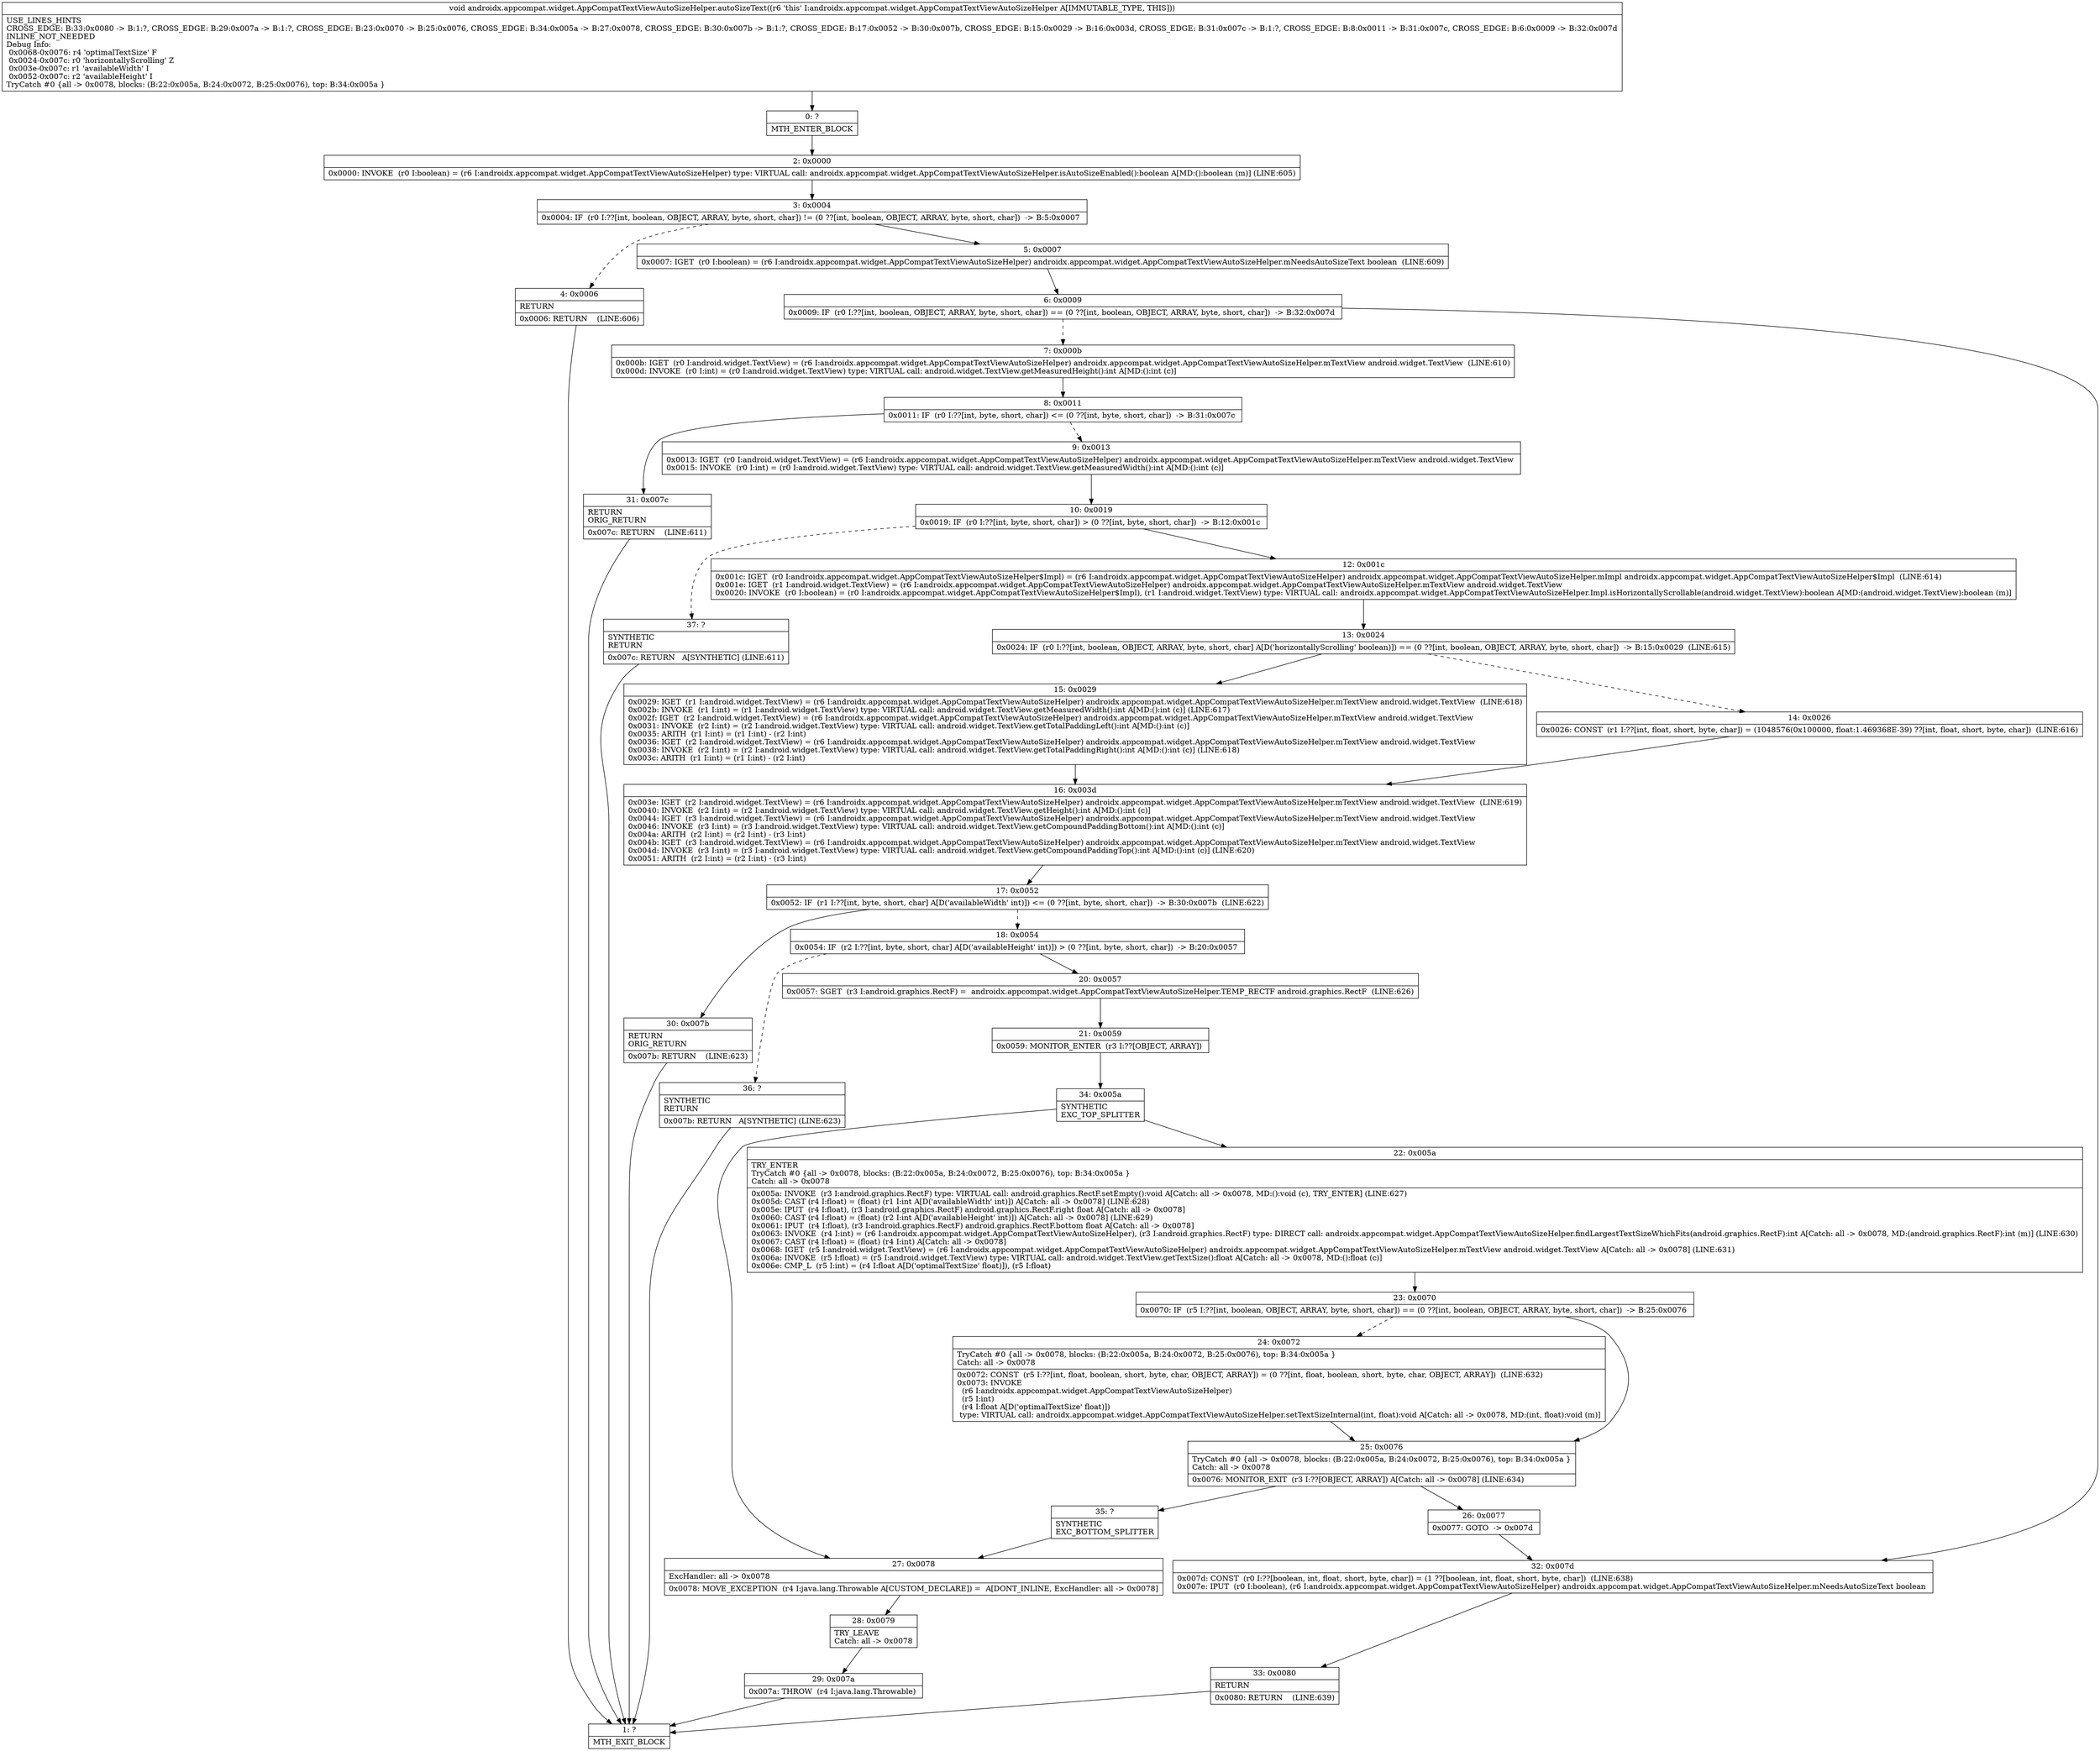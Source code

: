 digraph "CFG forandroidx.appcompat.widget.AppCompatTextViewAutoSizeHelper.autoSizeText()V" {
Node_0 [shape=record,label="{0\:\ ?|MTH_ENTER_BLOCK\l}"];
Node_2 [shape=record,label="{2\:\ 0x0000|0x0000: INVOKE  (r0 I:boolean) = (r6 I:androidx.appcompat.widget.AppCompatTextViewAutoSizeHelper) type: VIRTUAL call: androidx.appcompat.widget.AppCompatTextViewAutoSizeHelper.isAutoSizeEnabled():boolean A[MD:():boolean (m)] (LINE:605)\l}"];
Node_3 [shape=record,label="{3\:\ 0x0004|0x0004: IF  (r0 I:??[int, boolean, OBJECT, ARRAY, byte, short, char]) != (0 ??[int, boolean, OBJECT, ARRAY, byte, short, char])  \-\> B:5:0x0007 \l}"];
Node_4 [shape=record,label="{4\:\ 0x0006|RETURN\l|0x0006: RETURN    (LINE:606)\l}"];
Node_1 [shape=record,label="{1\:\ ?|MTH_EXIT_BLOCK\l}"];
Node_5 [shape=record,label="{5\:\ 0x0007|0x0007: IGET  (r0 I:boolean) = (r6 I:androidx.appcompat.widget.AppCompatTextViewAutoSizeHelper) androidx.appcompat.widget.AppCompatTextViewAutoSizeHelper.mNeedsAutoSizeText boolean  (LINE:609)\l}"];
Node_6 [shape=record,label="{6\:\ 0x0009|0x0009: IF  (r0 I:??[int, boolean, OBJECT, ARRAY, byte, short, char]) == (0 ??[int, boolean, OBJECT, ARRAY, byte, short, char])  \-\> B:32:0x007d \l}"];
Node_7 [shape=record,label="{7\:\ 0x000b|0x000b: IGET  (r0 I:android.widget.TextView) = (r6 I:androidx.appcompat.widget.AppCompatTextViewAutoSizeHelper) androidx.appcompat.widget.AppCompatTextViewAutoSizeHelper.mTextView android.widget.TextView  (LINE:610)\l0x000d: INVOKE  (r0 I:int) = (r0 I:android.widget.TextView) type: VIRTUAL call: android.widget.TextView.getMeasuredHeight():int A[MD:():int (c)]\l}"];
Node_8 [shape=record,label="{8\:\ 0x0011|0x0011: IF  (r0 I:??[int, byte, short, char]) \<= (0 ??[int, byte, short, char])  \-\> B:31:0x007c \l}"];
Node_9 [shape=record,label="{9\:\ 0x0013|0x0013: IGET  (r0 I:android.widget.TextView) = (r6 I:androidx.appcompat.widget.AppCompatTextViewAutoSizeHelper) androidx.appcompat.widget.AppCompatTextViewAutoSizeHelper.mTextView android.widget.TextView \l0x0015: INVOKE  (r0 I:int) = (r0 I:android.widget.TextView) type: VIRTUAL call: android.widget.TextView.getMeasuredWidth():int A[MD:():int (c)]\l}"];
Node_10 [shape=record,label="{10\:\ 0x0019|0x0019: IF  (r0 I:??[int, byte, short, char]) \> (0 ??[int, byte, short, char])  \-\> B:12:0x001c \l}"];
Node_12 [shape=record,label="{12\:\ 0x001c|0x001c: IGET  (r0 I:androidx.appcompat.widget.AppCompatTextViewAutoSizeHelper$Impl) = (r6 I:androidx.appcompat.widget.AppCompatTextViewAutoSizeHelper) androidx.appcompat.widget.AppCompatTextViewAutoSizeHelper.mImpl androidx.appcompat.widget.AppCompatTextViewAutoSizeHelper$Impl  (LINE:614)\l0x001e: IGET  (r1 I:android.widget.TextView) = (r6 I:androidx.appcompat.widget.AppCompatTextViewAutoSizeHelper) androidx.appcompat.widget.AppCompatTextViewAutoSizeHelper.mTextView android.widget.TextView \l0x0020: INVOKE  (r0 I:boolean) = (r0 I:androidx.appcompat.widget.AppCompatTextViewAutoSizeHelper$Impl), (r1 I:android.widget.TextView) type: VIRTUAL call: androidx.appcompat.widget.AppCompatTextViewAutoSizeHelper.Impl.isHorizontallyScrollable(android.widget.TextView):boolean A[MD:(android.widget.TextView):boolean (m)]\l}"];
Node_13 [shape=record,label="{13\:\ 0x0024|0x0024: IF  (r0 I:??[int, boolean, OBJECT, ARRAY, byte, short, char] A[D('horizontallyScrolling' boolean)]) == (0 ??[int, boolean, OBJECT, ARRAY, byte, short, char])  \-\> B:15:0x0029  (LINE:615)\l}"];
Node_14 [shape=record,label="{14\:\ 0x0026|0x0026: CONST  (r1 I:??[int, float, short, byte, char]) = (1048576(0x100000, float:1.469368E\-39) ??[int, float, short, byte, char])  (LINE:616)\l}"];
Node_16 [shape=record,label="{16\:\ 0x003d|0x003e: IGET  (r2 I:android.widget.TextView) = (r6 I:androidx.appcompat.widget.AppCompatTextViewAutoSizeHelper) androidx.appcompat.widget.AppCompatTextViewAutoSizeHelper.mTextView android.widget.TextView  (LINE:619)\l0x0040: INVOKE  (r2 I:int) = (r2 I:android.widget.TextView) type: VIRTUAL call: android.widget.TextView.getHeight():int A[MD:():int (c)]\l0x0044: IGET  (r3 I:android.widget.TextView) = (r6 I:androidx.appcompat.widget.AppCompatTextViewAutoSizeHelper) androidx.appcompat.widget.AppCompatTextViewAutoSizeHelper.mTextView android.widget.TextView \l0x0046: INVOKE  (r3 I:int) = (r3 I:android.widget.TextView) type: VIRTUAL call: android.widget.TextView.getCompoundPaddingBottom():int A[MD:():int (c)]\l0x004a: ARITH  (r2 I:int) = (r2 I:int) \- (r3 I:int) \l0x004b: IGET  (r3 I:android.widget.TextView) = (r6 I:androidx.appcompat.widget.AppCompatTextViewAutoSizeHelper) androidx.appcompat.widget.AppCompatTextViewAutoSizeHelper.mTextView android.widget.TextView \l0x004d: INVOKE  (r3 I:int) = (r3 I:android.widget.TextView) type: VIRTUAL call: android.widget.TextView.getCompoundPaddingTop():int A[MD:():int (c)] (LINE:620)\l0x0051: ARITH  (r2 I:int) = (r2 I:int) \- (r3 I:int) \l}"];
Node_17 [shape=record,label="{17\:\ 0x0052|0x0052: IF  (r1 I:??[int, byte, short, char] A[D('availableWidth' int)]) \<= (0 ??[int, byte, short, char])  \-\> B:30:0x007b  (LINE:622)\l}"];
Node_18 [shape=record,label="{18\:\ 0x0054|0x0054: IF  (r2 I:??[int, byte, short, char] A[D('availableHeight' int)]) \> (0 ??[int, byte, short, char])  \-\> B:20:0x0057 \l}"];
Node_20 [shape=record,label="{20\:\ 0x0057|0x0057: SGET  (r3 I:android.graphics.RectF) =  androidx.appcompat.widget.AppCompatTextViewAutoSizeHelper.TEMP_RECTF android.graphics.RectF  (LINE:626)\l}"];
Node_21 [shape=record,label="{21\:\ 0x0059|0x0059: MONITOR_ENTER  (r3 I:??[OBJECT, ARRAY]) \l}"];
Node_34 [shape=record,label="{34\:\ 0x005a|SYNTHETIC\lEXC_TOP_SPLITTER\l}"];
Node_22 [shape=record,label="{22\:\ 0x005a|TRY_ENTER\lTryCatch #0 \{all \-\> 0x0078, blocks: (B:22:0x005a, B:24:0x0072, B:25:0x0076), top: B:34:0x005a \}\lCatch: all \-\> 0x0078\l|0x005a: INVOKE  (r3 I:android.graphics.RectF) type: VIRTUAL call: android.graphics.RectF.setEmpty():void A[Catch: all \-\> 0x0078, MD:():void (c), TRY_ENTER] (LINE:627)\l0x005d: CAST (r4 I:float) = (float) (r1 I:int A[D('availableWidth' int)]) A[Catch: all \-\> 0x0078] (LINE:628)\l0x005e: IPUT  (r4 I:float), (r3 I:android.graphics.RectF) android.graphics.RectF.right float A[Catch: all \-\> 0x0078]\l0x0060: CAST (r4 I:float) = (float) (r2 I:int A[D('availableHeight' int)]) A[Catch: all \-\> 0x0078] (LINE:629)\l0x0061: IPUT  (r4 I:float), (r3 I:android.graphics.RectF) android.graphics.RectF.bottom float A[Catch: all \-\> 0x0078]\l0x0063: INVOKE  (r4 I:int) = (r6 I:androidx.appcompat.widget.AppCompatTextViewAutoSizeHelper), (r3 I:android.graphics.RectF) type: DIRECT call: androidx.appcompat.widget.AppCompatTextViewAutoSizeHelper.findLargestTextSizeWhichFits(android.graphics.RectF):int A[Catch: all \-\> 0x0078, MD:(android.graphics.RectF):int (m)] (LINE:630)\l0x0067: CAST (r4 I:float) = (float) (r4 I:int) A[Catch: all \-\> 0x0078]\l0x0068: IGET  (r5 I:android.widget.TextView) = (r6 I:androidx.appcompat.widget.AppCompatTextViewAutoSizeHelper) androidx.appcompat.widget.AppCompatTextViewAutoSizeHelper.mTextView android.widget.TextView A[Catch: all \-\> 0x0078] (LINE:631)\l0x006a: INVOKE  (r5 I:float) = (r5 I:android.widget.TextView) type: VIRTUAL call: android.widget.TextView.getTextSize():float A[Catch: all \-\> 0x0078, MD:():float (c)]\l0x006e: CMP_L  (r5 I:int) = (r4 I:float A[D('optimalTextSize' float)]), (r5 I:float) \l}"];
Node_23 [shape=record,label="{23\:\ 0x0070|0x0070: IF  (r5 I:??[int, boolean, OBJECT, ARRAY, byte, short, char]) == (0 ??[int, boolean, OBJECT, ARRAY, byte, short, char])  \-\> B:25:0x0076 \l}"];
Node_24 [shape=record,label="{24\:\ 0x0072|TryCatch #0 \{all \-\> 0x0078, blocks: (B:22:0x005a, B:24:0x0072, B:25:0x0076), top: B:34:0x005a \}\lCatch: all \-\> 0x0078\l|0x0072: CONST  (r5 I:??[int, float, boolean, short, byte, char, OBJECT, ARRAY]) = (0 ??[int, float, boolean, short, byte, char, OBJECT, ARRAY])  (LINE:632)\l0x0073: INVOKE  \l  (r6 I:androidx.appcompat.widget.AppCompatTextViewAutoSizeHelper)\l  (r5 I:int)\l  (r4 I:float A[D('optimalTextSize' float)])\l type: VIRTUAL call: androidx.appcompat.widget.AppCompatTextViewAutoSizeHelper.setTextSizeInternal(int, float):void A[Catch: all \-\> 0x0078, MD:(int, float):void (m)]\l}"];
Node_25 [shape=record,label="{25\:\ 0x0076|TryCatch #0 \{all \-\> 0x0078, blocks: (B:22:0x005a, B:24:0x0072, B:25:0x0076), top: B:34:0x005a \}\lCatch: all \-\> 0x0078\l|0x0076: MONITOR_EXIT  (r3 I:??[OBJECT, ARRAY]) A[Catch: all \-\> 0x0078] (LINE:634)\l}"];
Node_26 [shape=record,label="{26\:\ 0x0077|0x0077: GOTO  \-\> 0x007d \l}"];
Node_35 [shape=record,label="{35\:\ ?|SYNTHETIC\lEXC_BOTTOM_SPLITTER\l}"];
Node_27 [shape=record,label="{27\:\ 0x0078|ExcHandler: all \-\> 0x0078\l|0x0078: MOVE_EXCEPTION  (r4 I:java.lang.Throwable A[CUSTOM_DECLARE]) =  A[DONT_INLINE, ExcHandler: all \-\> 0x0078]\l}"];
Node_28 [shape=record,label="{28\:\ 0x0079|TRY_LEAVE\lCatch: all \-\> 0x0078\l}"];
Node_29 [shape=record,label="{29\:\ 0x007a|0x007a: THROW  (r4 I:java.lang.Throwable) \l}"];
Node_36 [shape=record,label="{36\:\ ?|SYNTHETIC\lRETURN\l|0x007b: RETURN   A[SYNTHETIC] (LINE:623)\l}"];
Node_30 [shape=record,label="{30\:\ 0x007b|RETURN\lORIG_RETURN\l|0x007b: RETURN    (LINE:623)\l}"];
Node_15 [shape=record,label="{15\:\ 0x0029|0x0029: IGET  (r1 I:android.widget.TextView) = (r6 I:androidx.appcompat.widget.AppCompatTextViewAutoSizeHelper) androidx.appcompat.widget.AppCompatTextViewAutoSizeHelper.mTextView android.widget.TextView  (LINE:618)\l0x002b: INVOKE  (r1 I:int) = (r1 I:android.widget.TextView) type: VIRTUAL call: android.widget.TextView.getMeasuredWidth():int A[MD:():int (c)] (LINE:617)\l0x002f: IGET  (r2 I:android.widget.TextView) = (r6 I:androidx.appcompat.widget.AppCompatTextViewAutoSizeHelper) androidx.appcompat.widget.AppCompatTextViewAutoSizeHelper.mTextView android.widget.TextView \l0x0031: INVOKE  (r2 I:int) = (r2 I:android.widget.TextView) type: VIRTUAL call: android.widget.TextView.getTotalPaddingLeft():int A[MD:():int (c)]\l0x0035: ARITH  (r1 I:int) = (r1 I:int) \- (r2 I:int) \l0x0036: IGET  (r2 I:android.widget.TextView) = (r6 I:androidx.appcompat.widget.AppCompatTextViewAutoSizeHelper) androidx.appcompat.widget.AppCompatTextViewAutoSizeHelper.mTextView android.widget.TextView \l0x0038: INVOKE  (r2 I:int) = (r2 I:android.widget.TextView) type: VIRTUAL call: android.widget.TextView.getTotalPaddingRight():int A[MD:():int (c)] (LINE:618)\l0x003c: ARITH  (r1 I:int) = (r1 I:int) \- (r2 I:int) \l}"];
Node_37 [shape=record,label="{37\:\ ?|SYNTHETIC\lRETURN\l|0x007c: RETURN   A[SYNTHETIC] (LINE:611)\l}"];
Node_31 [shape=record,label="{31\:\ 0x007c|RETURN\lORIG_RETURN\l|0x007c: RETURN    (LINE:611)\l}"];
Node_32 [shape=record,label="{32\:\ 0x007d|0x007d: CONST  (r0 I:??[boolean, int, float, short, byte, char]) = (1 ??[boolean, int, float, short, byte, char])  (LINE:638)\l0x007e: IPUT  (r0 I:boolean), (r6 I:androidx.appcompat.widget.AppCompatTextViewAutoSizeHelper) androidx.appcompat.widget.AppCompatTextViewAutoSizeHelper.mNeedsAutoSizeText boolean \l}"];
Node_33 [shape=record,label="{33\:\ 0x0080|RETURN\l|0x0080: RETURN    (LINE:639)\l}"];
MethodNode[shape=record,label="{void androidx.appcompat.widget.AppCompatTextViewAutoSizeHelper.autoSizeText((r6 'this' I:androidx.appcompat.widget.AppCompatTextViewAutoSizeHelper A[IMMUTABLE_TYPE, THIS]))  | USE_LINES_HINTS\lCROSS_EDGE: B:33:0x0080 \-\> B:1:?, CROSS_EDGE: B:29:0x007a \-\> B:1:?, CROSS_EDGE: B:23:0x0070 \-\> B:25:0x0076, CROSS_EDGE: B:34:0x005a \-\> B:27:0x0078, CROSS_EDGE: B:30:0x007b \-\> B:1:?, CROSS_EDGE: B:17:0x0052 \-\> B:30:0x007b, CROSS_EDGE: B:15:0x0029 \-\> B:16:0x003d, CROSS_EDGE: B:31:0x007c \-\> B:1:?, CROSS_EDGE: B:8:0x0011 \-\> B:31:0x007c, CROSS_EDGE: B:6:0x0009 \-\> B:32:0x007d\lINLINE_NOT_NEEDED\lDebug Info:\l  0x0068\-0x0076: r4 'optimalTextSize' F\l  0x0024\-0x007c: r0 'horizontallyScrolling' Z\l  0x003e\-0x007c: r1 'availableWidth' I\l  0x0052\-0x007c: r2 'availableHeight' I\lTryCatch #0 \{all \-\> 0x0078, blocks: (B:22:0x005a, B:24:0x0072, B:25:0x0076), top: B:34:0x005a \}\l}"];
MethodNode -> Node_0;Node_0 -> Node_2;
Node_2 -> Node_3;
Node_3 -> Node_4[style=dashed];
Node_3 -> Node_5;
Node_4 -> Node_1;
Node_5 -> Node_6;
Node_6 -> Node_7[style=dashed];
Node_6 -> Node_32;
Node_7 -> Node_8;
Node_8 -> Node_9[style=dashed];
Node_8 -> Node_31;
Node_9 -> Node_10;
Node_10 -> Node_12;
Node_10 -> Node_37[style=dashed];
Node_12 -> Node_13;
Node_13 -> Node_14[style=dashed];
Node_13 -> Node_15;
Node_14 -> Node_16;
Node_16 -> Node_17;
Node_17 -> Node_18[style=dashed];
Node_17 -> Node_30;
Node_18 -> Node_20;
Node_18 -> Node_36[style=dashed];
Node_20 -> Node_21;
Node_21 -> Node_34;
Node_34 -> Node_22;
Node_34 -> Node_27;
Node_22 -> Node_23;
Node_23 -> Node_24[style=dashed];
Node_23 -> Node_25;
Node_24 -> Node_25;
Node_25 -> Node_26;
Node_25 -> Node_35;
Node_26 -> Node_32;
Node_35 -> Node_27;
Node_27 -> Node_28;
Node_28 -> Node_29;
Node_29 -> Node_1;
Node_36 -> Node_1;
Node_30 -> Node_1;
Node_15 -> Node_16;
Node_37 -> Node_1;
Node_31 -> Node_1;
Node_32 -> Node_33;
Node_33 -> Node_1;
}

